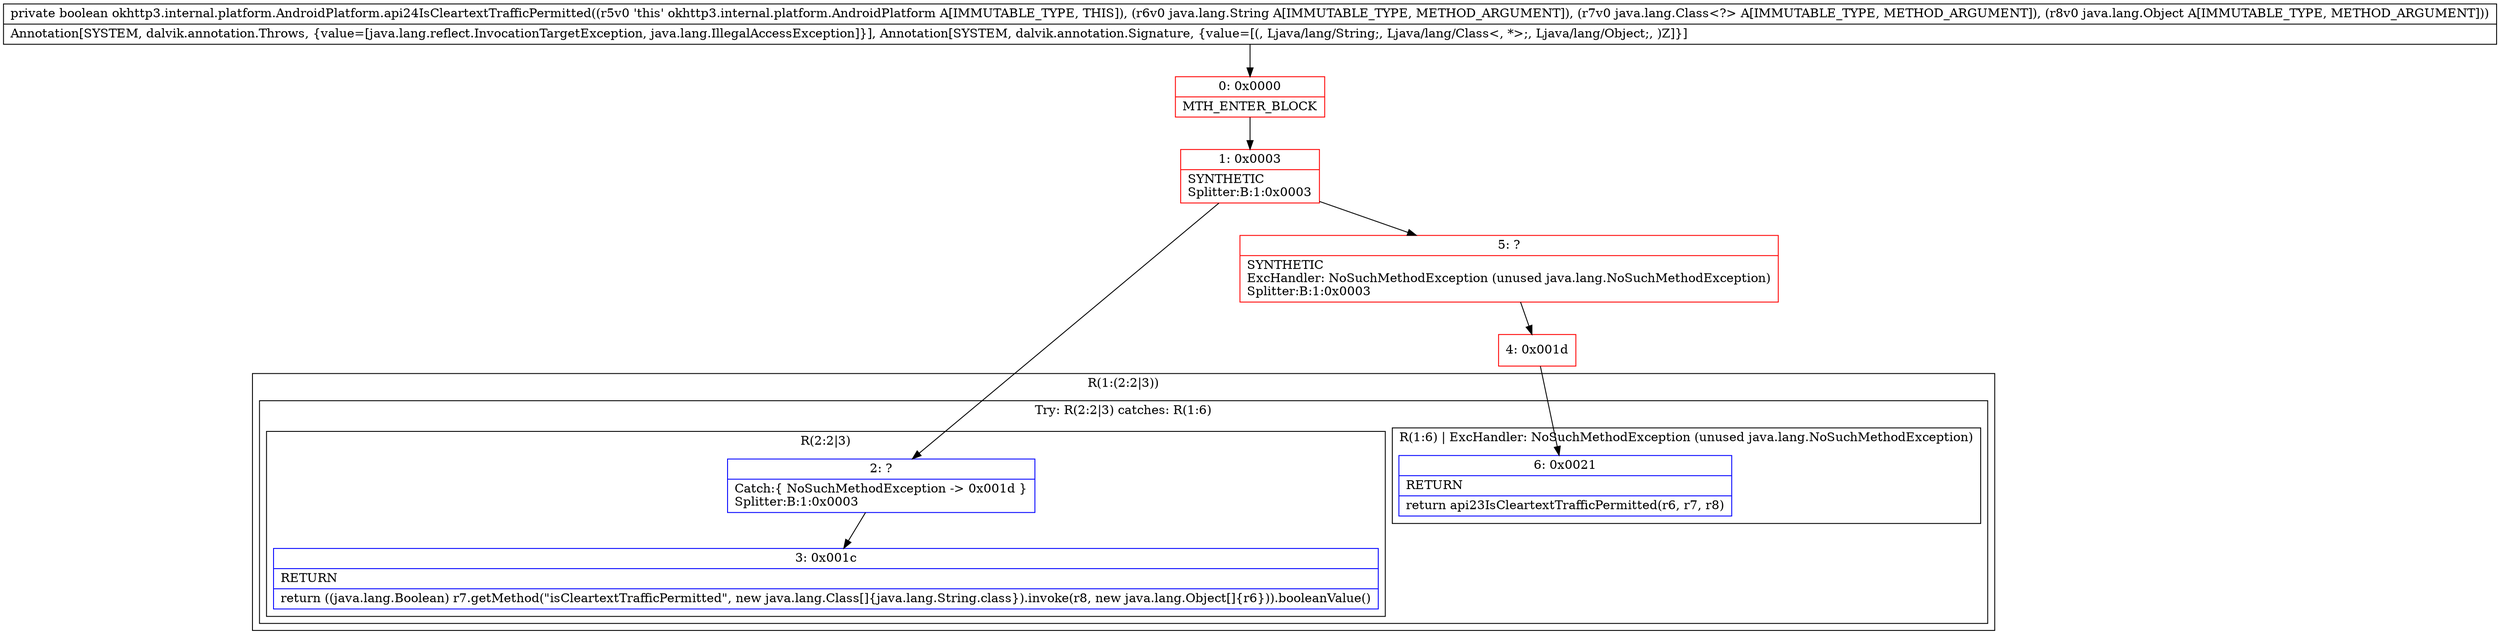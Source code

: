 digraph "CFG forokhttp3.internal.platform.AndroidPlatform.api24IsCleartextTrafficPermitted(Ljava\/lang\/String;Ljava\/lang\/Class;Ljava\/lang\/Object;)Z" {
subgraph cluster_Region_731997354 {
label = "R(1:(2:2|3))";
node [shape=record,color=blue];
subgraph cluster_TryCatchRegion_774351516 {
label = "Try: R(2:2|3) catches: R(1:6)";
node [shape=record,color=blue];
subgraph cluster_Region_577974231 {
label = "R(2:2|3)";
node [shape=record,color=blue];
Node_2 [shape=record,label="{2\:\ ?|Catch:\{ NoSuchMethodException \-\> 0x001d \}\lSplitter:B:1:0x0003\l}"];
Node_3 [shape=record,label="{3\:\ 0x001c|RETURN\l|return ((java.lang.Boolean) r7.getMethod(\"isCleartextTrafficPermitted\", new java.lang.Class[]\{java.lang.String.class\}).invoke(r8, new java.lang.Object[]\{r6\})).booleanValue()\l}"];
}
subgraph cluster_Region_1644586 {
label = "R(1:6) | ExcHandler: NoSuchMethodException (unused java.lang.NoSuchMethodException)\l";
node [shape=record,color=blue];
Node_6 [shape=record,label="{6\:\ 0x0021|RETURN\l|return api23IsCleartextTrafficPermitted(r6, r7, r8)\l}"];
}
}
}
subgraph cluster_Region_1644586 {
label = "R(1:6) | ExcHandler: NoSuchMethodException (unused java.lang.NoSuchMethodException)\l";
node [shape=record,color=blue];
Node_6 [shape=record,label="{6\:\ 0x0021|RETURN\l|return api23IsCleartextTrafficPermitted(r6, r7, r8)\l}"];
}
Node_0 [shape=record,color=red,label="{0\:\ 0x0000|MTH_ENTER_BLOCK\l}"];
Node_1 [shape=record,color=red,label="{1\:\ 0x0003|SYNTHETIC\lSplitter:B:1:0x0003\l}"];
Node_4 [shape=record,color=red,label="{4\:\ 0x001d}"];
Node_5 [shape=record,color=red,label="{5\:\ ?|SYNTHETIC\lExcHandler: NoSuchMethodException (unused java.lang.NoSuchMethodException)\lSplitter:B:1:0x0003\l}"];
MethodNode[shape=record,label="{private boolean okhttp3.internal.platform.AndroidPlatform.api24IsCleartextTrafficPermitted((r5v0 'this' okhttp3.internal.platform.AndroidPlatform A[IMMUTABLE_TYPE, THIS]), (r6v0 java.lang.String A[IMMUTABLE_TYPE, METHOD_ARGUMENT]), (r7v0 java.lang.Class\<?\> A[IMMUTABLE_TYPE, METHOD_ARGUMENT]), (r8v0 java.lang.Object A[IMMUTABLE_TYPE, METHOD_ARGUMENT]))  | Annotation[SYSTEM, dalvik.annotation.Throws, \{value=[java.lang.reflect.InvocationTargetException, java.lang.IllegalAccessException]\}], Annotation[SYSTEM, dalvik.annotation.Signature, \{value=[(, Ljava\/lang\/String;, Ljava\/lang\/Class\<, *\>;, Ljava\/lang\/Object;, )Z]\}]\l}"];
MethodNode -> Node_0;
Node_2 -> Node_3;
Node_0 -> Node_1;
Node_1 -> Node_2;
Node_1 -> Node_5;
Node_4 -> Node_6;
Node_5 -> Node_4;
}

